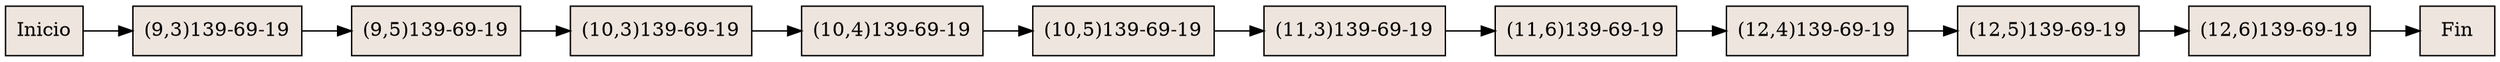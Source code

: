 digraph LinearColumn {rankdir = "LR";
0[shape=record, style=filled, fillcolor=seashell2,label=" Inicio"];
1[shape=record, style=filled, fillcolor=seashell2,label=" (9,3)139-69-19"];
0->1;
1[shape=record, style=filled, fillcolor=seashell2,label=" (9,3)139-69-19"];
1->2;
2[shape=record, style=filled, fillcolor=seashell2,label=" (9,5)139-69-19"];
2->3;
3[shape=record, style=filled, fillcolor=seashell2,label=" (10,3)139-69-19"];
3->4;
4[shape=record, style=filled, fillcolor=seashell2,label=" (10,4)139-69-19"];
4->5;
5[shape=record, style=filled, fillcolor=seashell2,label=" (10,5)139-69-19"];
5->6;
6[shape=record, style=filled, fillcolor=seashell2,label=" (11,3)139-69-19"];
6->7;
7[shape=record, style=filled, fillcolor=seashell2,label=" (11,6)139-69-19"];
7->8;
8[shape=record, style=filled, fillcolor=seashell2,label=" (12,4)139-69-19"];
8->9;
9[shape=record, style=filled, fillcolor=seashell2,label=" (12,5)139-69-19"];
9->10;
10[shape=record, style=filled, fillcolor=seashell2,label=" (12,6)139-69-19"];
10->11;
11[shape=record, style=filled, fillcolor=seashell2,label=" Fin"];
}
